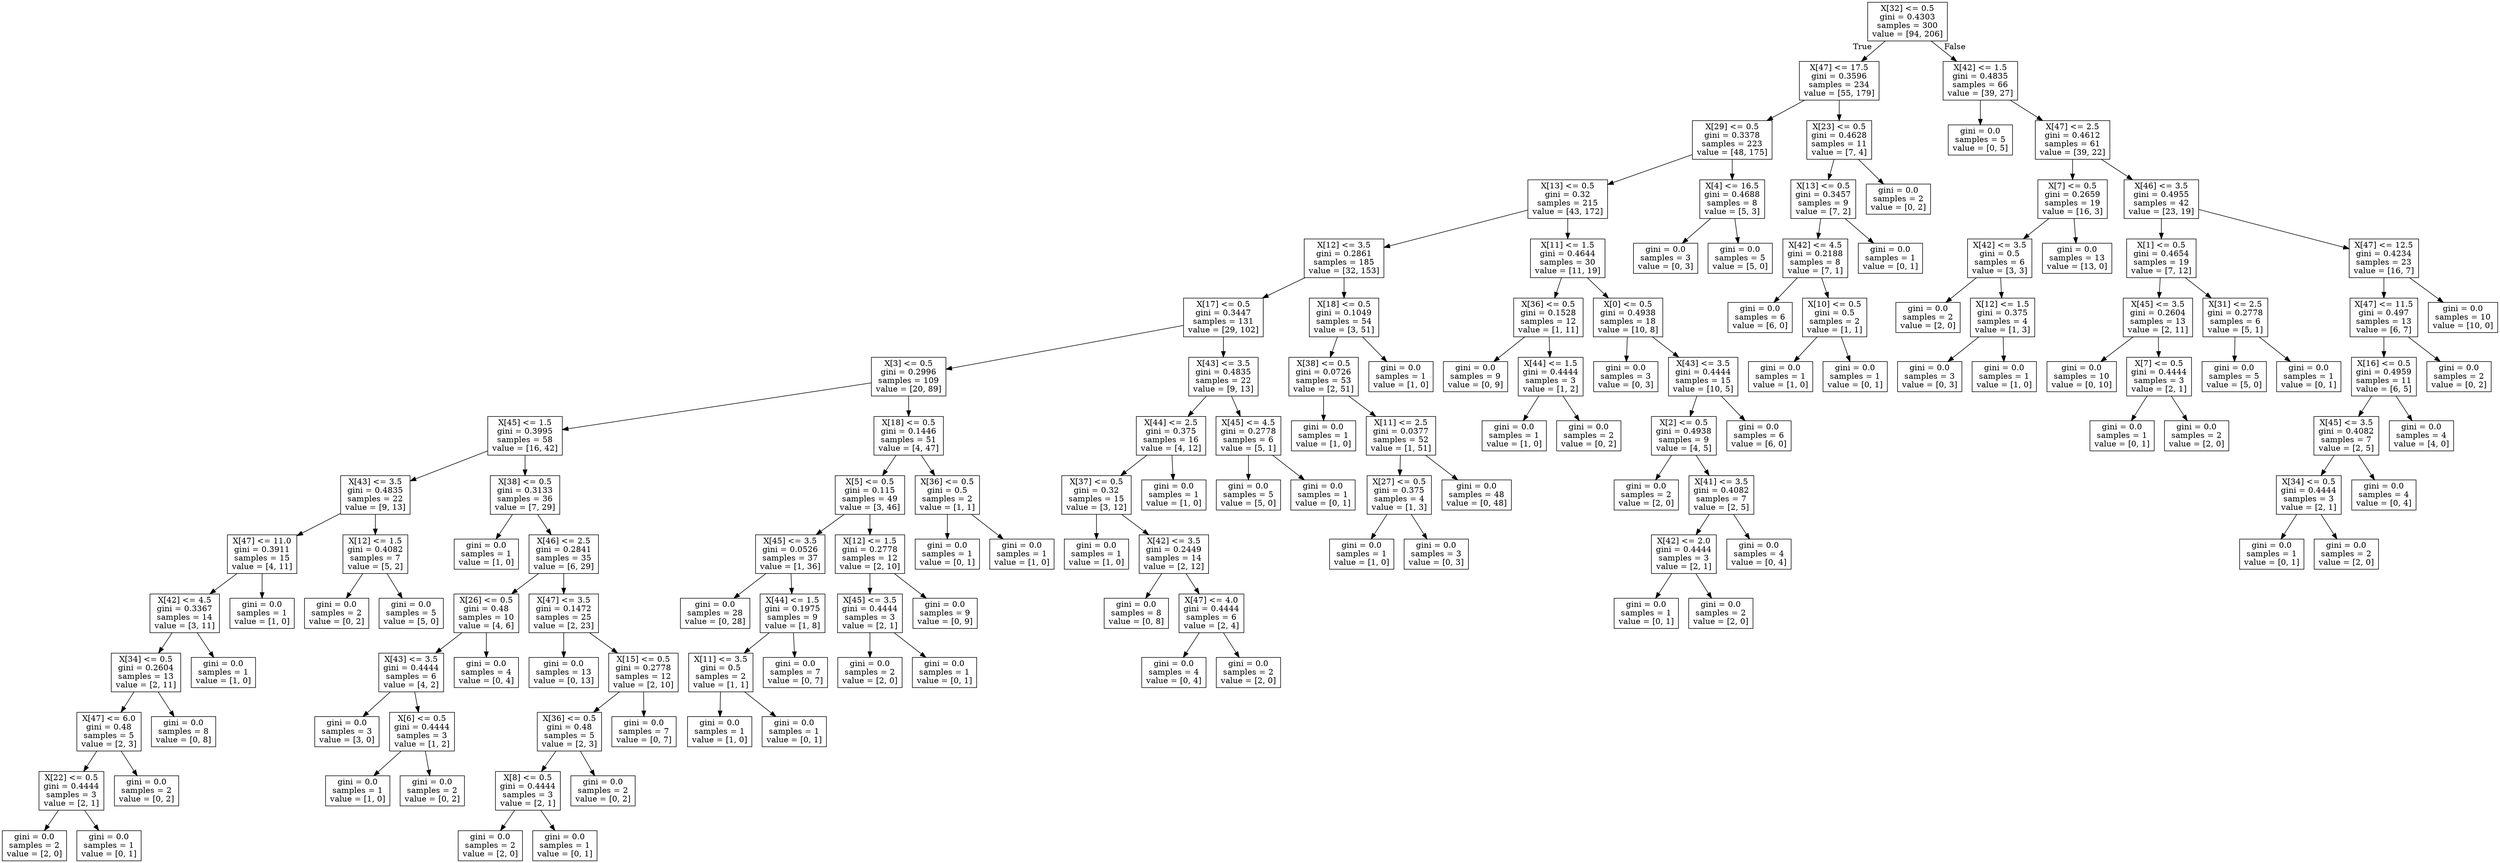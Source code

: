 digraph Tree {
node [shape=box] ;
0 [label="X[32] <= 0.5\ngini = 0.4303\nsamples = 300\nvalue = [94, 206]"] ;
1 [label="X[47] <= 17.5\ngini = 0.3596\nsamples = 234\nvalue = [55, 179]"] ;
0 -> 1 [labeldistance=2.5, labelangle=45, headlabel="True"] ;
2 [label="X[29] <= 0.5\ngini = 0.3378\nsamples = 223\nvalue = [48, 175]"] ;
1 -> 2 ;
3 [label="X[13] <= 0.5\ngini = 0.32\nsamples = 215\nvalue = [43, 172]"] ;
2 -> 3 ;
4 [label="X[12] <= 3.5\ngini = 0.2861\nsamples = 185\nvalue = [32, 153]"] ;
3 -> 4 ;
5 [label="X[17] <= 0.5\ngini = 0.3447\nsamples = 131\nvalue = [29, 102]"] ;
4 -> 5 ;
6 [label="X[3] <= 0.5\ngini = 0.2996\nsamples = 109\nvalue = [20, 89]"] ;
5 -> 6 ;
7 [label="X[45] <= 1.5\ngini = 0.3995\nsamples = 58\nvalue = [16, 42]"] ;
6 -> 7 ;
8 [label="X[43] <= 3.5\ngini = 0.4835\nsamples = 22\nvalue = [9, 13]"] ;
7 -> 8 ;
9 [label="X[47] <= 11.0\ngini = 0.3911\nsamples = 15\nvalue = [4, 11]"] ;
8 -> 9 ;
10 [label="X[42] <= 4.5\ngini = 0.3367\nsamples = 14\nvalue = [3, 11]"] ;
9 -> 10 ;
11 [label="X[34] <= 0.5\ngini = 0.2604\nsamples = 13\nvalue = [2, 11]"] ;
10 -> 11 ;
12 [label="X[47] <= 6.0\ngini = 0.48\nsamples = 5\nvalue = [2, 3]"] ;
11 -> 12 ;
13 [label="X[22] <= 0.5\ngini = 0.4444\nsamples = 3\nvalue = [2, 1]"] ;
12 -> 13 ;
14 [label="gini = 0.0\nsamples = 2\nvalue = [2, 0]"] ;
13 -> 14 ;
15 [label="gini = 0.0\nsamples = 1\nvalue = [0, 1]"] ;
13 -> 15 ;
16 [label="gini = 0.0\nsamples = 2\nvalue = [0, 2]"] ;
12 -> 16 ;
17 [label="gini = 0.0\nsamples = 8\nvalue = [0, 8]"] ;
11 -> 17 ;
18 [label="gini = 0.0\nsamples = 1\nvalue = [1, 0]"] ;
10 -> 18 ;
19 [label="gini = 0.0\nsamples = 1\nvalue = [1, 0]"] ;
9 -> 19 ;
20 [label="X[12] <= 1.5\ngini = 0.4082\nsamples = 7\nvalue = [5, 2]"] ;
8 -> 20 ;
21 [label="gini = 0.0\nsamples = 2\nvalue = [0, 2]"] ;
20 -> 21 ;
22 [label="gini = 0.0\nsamples = 5\nvalue = [5, 0]"] ;
20 -> 22 ;
23 [label="X[38] <= 0.5\ngini = 0.3133\nsamples = 36\nvalue = [7, 29]"] ;
7 -> 23 ;
24 [label="gini = 0.0\nsamples = 1\nvalue = [1, 0]"] ;
23 -> 24 ;
25 [label="X[46] <= 2.5\ngini = 0.2841\nsamples = 35\nvalue = [6, 29]"] ;
23 -> 25 ;
26 [label="X[26] <= 0.5\ngini = 0.48\nsamples = 10\nvalue = [4, 6]"] ;
25 -> 26 ;
27 [label="X[43] <= 3.5\ngini = 0.4444\nsamples = 6\nvalue = [4, 2]"] ;
26 -> 27 ;
28 [label="gini = 0.0\nsamples = 3\nvalue = [3, 0]"] ;
27 -> 28 ;
29 [label="X[6] <= 0.5\ngini = 0.4444\nsamples = 3\nvalue = [1, 2]"] ;
27 -> 29 ;
30 [label="gini = 0.0\nsamples = 1\nvalue = [1, 0]"] ;
29 -> 30 ;
31 [label="gini = 0.0\nsamples = 2\nvalue = [0, 2]"] ;
29 -> 31 ;
32 [label="gini = 0.0\nsamples = 4\nvalue = [0, 4]"] ;
26 -> 32 ;
33 [label="X[47] <= 3.5\ngini = 0.1472\nsamples = 25\nvalue = [2, 23]"] ;
25 -> 33 ;
34 [label="gini = 0.0\nsamples = 13\nvalue = [0, 13]"] ;
33 -> 34 ;
35 [label="X[15] <= 0.5\ngini = 0.2778\nsamples = 12\nvalue = [2, 10]"] ;
33 -> 35 ;
36 [label="X[36] <= 0.5\ngini = 0.48\nsamples = 5\nvalue = [2, 3]"] ;
35 -> 36 ;
37 [label="X[8] <= 0.5\ngini = 0.4444\nsamples = 3\nvalue = [2, 1]"] ;
36 -> 37 ;
38 [label="gini = 0.0\nsamples = 2\nvalue = [2, 0]"] ;
37 -> 38 ;
39 [label="gini = 0.0\nsamples = 1\nvalue = [0, 1]"] ;
37 -> 39 ;
40 [label="gini = 0.0\nsamples = 2\nvalue = [0, 2]"] ;
36 -> 40 ;
41 [label="gini = 0.0\nsamples = 7\nvalue = [0, 7]"] ;
35 -> 41 ;
42 [label="X[18] <= 0.5\ngini = 0.1446\nsamples = 51\nvalue = [4, 47]"] ;
6 -> 42 ;
43 [label="X[5] <= 0.5\ngini = 0.115\nsamples = 49\nvalue = [3, 46]"] ;
42 -> 43 ;
44 [label="X[45] <= 3.5\ngini = 0.0526\nsamples = 37\nvalue = [1, 36]"] ;
43 -> 44 ;
45 [label="gini = 0.0\nsamples = 28\nvalue = [0, 28]"] ;
44 -> 45 ;
46 [label="X[44] <= 1.5\ngini = 0.1975\nsamples = 9\nvalue = [1, 8]"] ;
44 -> 46 ;
47 [label="X[11] <= 3.5\ngini = 0.5\nsamples = 2\nvalue = [1, 1]"] ;
46 -> 47 ;
48 [label="gini = 0.0\nsamples = 1\nvalue = [1, 0]"] ;
47 -> 48 ;
49 [label="gini = 0.0\nsamples = 1\nvalue = [0, 1]"] ;
47 -> 49 ;
50 [label="gini = 0.0\nsamples = 7\nvalue = [0, 7]"] ;
46 -> 50 ;
51 [label="X[12] <= 1.5\ngini = 0.2778\nsamples = 12\nvalue = [2, 10]"] ;
43 -> 51 ;
52 [label="X[45] <= 3.5\ngini = 0.4444\nsamples = 3\nvalue = [2, 1]"] ;
51 -> 52 ;
53 [label="gini = 0.0\nsamples = 2\nvalue = [2, 0]"] ;
52 -> 53 ;
54 [label="gini = 0.0\nsamples = 1\nvalue = [0, 1]"] ;
52 -> 54 ;
55 [label="gini = 0.0\nsamples = 9\nvalue = [0, 9]"] ;
51 -> 55 ;
56 [label="X[36] <= 0.5\ngini = 0.5\nsamples = 2\nvalue = [1, 1]"] ;
42 -> 56 ;
57 [label="gini = 0.0\nsamples = 1\nvalue = [0, 1]"] ;
56 -> 57 ;
58 [label="gini = 0.0\nsamples = 1\nvalue = [1, 0]"] ;
56 -> 58 ;
59 [label="X[43] <= 3.5\ngini = 0.4835\nsamples = 22\nvalue = [9, 13]"] ;
5 -> 59 ;
60 [label="X[44] <= 2.5\ngini = 0.375\nsamples = 16\nvalue = [4, 12]"] ;
59 -> 60 ;
61 [label="X[37] <= 0.5\ngini = 0.32\nsamples = 15\nvalue = [3, 12]"] ;
60 -> 61 ;
62 [label="gini = 0.0\nsamples = 1\nvalue = [1, 0]"] ;
61 -> 62 ;
63 [label="X[42] <= 3.5\ngini = 0.2449\nsamples = 14\nvalue = [2, 12]"] ;
61 -> 63 ;
64 [label="gini = 0.0\nsamples = 8\nvalue = [0, 8]"] ;
63 -> 64 ;
65 [label="X[47] <= 4.0\ngini = 0.4444\nsamples = 6\nvalue = [2, 4]"] ;
63 -> 65 ;
66 [label="gini = 0.0\nsamples = 4\nvalue = [0, 4]"] ;
65 -> 66 ;
67 [label="gini = 0.0\nsamples = 2\nvalue = [2, 0]"] ;
65 -> 67 ;
68 [label="gini = 0.0\nsamples = 1\nvalue = [1, 0]"] ;
60 -> 68 ;
69 [label="X[45] <= 4.5\ngini = 0.2778\nsamples = 6\nvalue = [5, 1]"] ;
59 -> 69 ;
70 [label="gini = 0.0\nsamples = 5\nvalue = [5, 0]"] ;
69 -> 70 ;
71 [label="gini = 0.0\nsamples = 1\nvalue = [0, 1]"] ;
69 -> 71 ;
72 [label="X[18] <= 0.5\ngini = 0.1049\nsamples = 54\nvalue = [3, 51]"] ;
4 -> 72 ;
73 [label="X[38] <= 0.5\ngini = 0.0726\nsamples = 53\nvalue = [2, 51]"] ;
72 -> 73 ;
74 [label="gini = 0.0\nsamples = 1\nvalue = [1, 0]"] ;
73 -> 74 ;
75 [label="X[11] <= 2.5\ngini = 0.0377\nsamples = 52\nvalue = [1, 51]"] ;
73 -> 75 ;
76 [label="X[27] <= 0.5\ngini = 0.375\nsamples = 4\nvalue = [1, 3]"] ;
75 -> 76 ;
77 [label="gini = 0.0\nsamples = 1\nvalue = [1, 0]"] ;
76 -> 77 ;
78 [label="gini = 0.0\nsamples = 3\nvalue = [0, 3]"] ;
76 -> 78 ;
79 [label="gini = 0.0\nsamples = 48\nvalue = [0, 48]"] ;
75 -> 79 ;
80 [label="gini = 0.0\nsamples = 1\nvalue = [1, 0]"] ;
72 -> 80 ;
81 [label="X[11] <= 1.5\ngini = 0.4644\nsamples = 30\nvalue = [11, 19]"] ;
3 -> 81 ;
82 [label="X[36] <= 0.5\ngini = 0.1528\nsamples = 12\nvalue = [1, 11]"] ;
81 -> 82 ;
83 [label="gini = 0.0\nsamples = 9\nvalue = [0, 9]"] ;
82 -> 83 ;
84 [label="X[44] <= 1.5\ngini = 0.4444\nsamples = 3\nvalue = [1, 2]"] ;
82 -> 84 ;
85 [label="gini = 0.0\nsamples = 1\nvalue = [1, 0]"] ;
84 -> 85 ;
86 [label="gini = 0.0\nsamples = 2\nvalue = [0, 2]"] ;
84 -> 86 ;
87 [label="X[0] <= 0.5\ngini = 0.4938\nsamples = 18\nvalue = [10, 8]"] ;
81 -> 87 ;
88 [label="gini = 0.0\nsamples = 3\nvalue = [0, 3]"] ;
87 -> 88 ;
89 [label="X[43] <= 3.5\ngini = 0.4444\nsamples = 15\nvalue = [10, 5]"] ;
87 -> 89 ;
90 [label="X[2] <= 0.5\ngini = 0.4938\nsamples = 9\nvalue = [4, 5]"] ;
89 -> 90 ;
91 [label="gini = 0.0\nsamples = 2\nvalue = [2, 0]"] ;
90 -> 91 ;
92 [label="X[41] <= 3.5\ngini = 0.4082\nsamples = 7\nvalue = [2, 5]"] ;
90 -> 92 ;
93 [label="X[42] <= 2.0\ngini = 0.4444\nsamples = 3\nvalue = [2, 1]"] ;
92 -> 93 ;
94 [label="gini = 0.0\nsamples = 1\nvalue = [0, 1]"] ;
93 -> 94 ;
95 [label="gini = 0.0\nsamples = 2\nvalue = [2, 0]"] ;
93 -> 95 ;
96 [label="gini = 0.0\nsamples = 4\nvalue = [0, 4]"] ;
92 -> 96 ;
97 [label="gini = 0.0\nsamples = 6\nvalue = [6, 0]"] ;
89 -> 97 ;
98 [label="X[4] <= 16.5\ngini = 0.4688\nsamples = 8\nvalue = [5, 3]"] ;
2 -> 98 ;
99 [label="gini = 0.0\nsamples = 3\nvalue = [0, 3]"] ;
98 -> 99 ;
100 [label="gini = 0.0\nsamples = 5\nvalue = [5, 0]"] ;
98 -> 100 ;
101 [label="X[23] <= 0.5\ngini = 0.4628\nsamples = 11\nvalue = [7, 4]"] ;
1 -> 101 ;
102 [label="X[13] <= 0.5\ngini = 0.3457\nsamples = 9\nvalue = [7, 2]"] ;
101 -> 102 ;
103 [label="X[42] <= 4.5\ngini = 0.2188\nsamples = 8\nvalue = [7, 1]"] ;
102 -> 103 ;
104 [label="gini = 0.0\nsamples = 6\nvalue = [6, 0]"] ;
103 -> 104 ;
105 [label="X[10] <= 0.5\ngini = 0.5\nsamples = 2\nvalue = [1, 1]"] ;
103 -> 105 ;
106 [label="gini = 0.0\nsamples = 1\nvalue = [1, 0]"] ;
105 -> 106 ;
107 [label="gini = 0.0\nsamples = 1\nvalue = [0, 1]"] ;
105 -> 107 ;
108 [label="gini = 0.0\nsamples = 1\nvalue = [0, 1]"] ;
102 -> 108 ;
109 [label="gini = 0.0\nsamples = 2\nvalue = [0, 2]"] ;
101 -> 109 ;
110 [label="X[42] <= 1.5\ngini = 0.4835\nsamples = 66\nvalue = [39, 27]"] ;
0 -> 110 [labeldistance=2.5, labelangle=-45, headlabel="False"] ;
111 [label="gini = 0.0\nsamples = 5\nvalue = [0, 5]"] ;
110 -> 111 ;
112 [label="X[47] <= 2.5\ngini = 0.4612\nsamples = 61\nvalue = [39, 22]"] ;
110 -> 112 ;
113 [label="X[7] <= 0.5\ngini = 0.2659\nsamples = 19\nvalue = [16, 3]"] ;
112 -> 113 ;
114 [label="X[42] <= 3.5\ngini = 0.5\nsamples = 6\nvalue = [3, 3]"] ;
113 -> 114 ;
115 [label="gini = 0.0\nsamples = 2\nvalue = [2, 0]"] ;
114 -> 115 ;
116 [label="X[12] <= 1.5\ngini = 0.375\nsamples = 4\nvalue = [1, 3]"] ;
114 -> 116 ;
117 [label="gini = 0.0\nsamples = 3\nvalue = [0, 3]"] ;
116 -> 117 ;
118 [label="gini = 0.0\nsamples = 1\nvalue = [1, 0]"] ;
116 -> 118 ;
119 [label="gini = 0.0\nsamples = 13\nvalue = [13, 0]"] ;
113 -> 119 ;
120 [label="X[46] <= 3.5\ngini = 0.4955\nsamples = 42\nvalue = [23, 19]"] ;
112 -> 120 ;
121 [label="X[1] <= 0.5\ngini = 0.4654\nsamples = 19\nvalue = [7, 12]"] ;
120 -> 121 ;
122 [label="X[45] <= 3.5\ngini = 0.2604\nsamples = 13\nvalue = [2, 11]"] ;
121 -> 122 ;
123 [label="gini = 0.0\nsamples = 10\nvalue = [0, 10]"] ;
122 -> 123 ;
124 [label="X[7] <= 0.5\ngini = 0.4444\nsamples = 3\nvalue = [2, 1]"] ;
122 -> 124 ;
125 [label="gini = 0.0\nsamples = 1\nvalue = [0, 1]"] ;
124 -> 125 ;
126 [label="gini = 0.0\nsamples = 2\nvalue = [2, 0]"] ;
124 -> 126 ;
127 [label="X[31] <= 2.5\ngini = 0.2778\nsamples = 6\nvalue = [5, 1]"] ;
121 -> 127 ;
128 [label="gini = 0.0\nsamples = 5\nvalue = [5, 0]"] ;
127 -> 128 ;
129 [label="gini = 0.0\nsamples = 1\nvalue = [0, 1]"] ;
127 -> 129 ;
130 [label="X[47] <= 12.5\ngini = 0.4234\nsamples = 23\nvalue = [16, 7]"] ;
120 -> 130 ;
131 [label="X[47] <= 11.5\ngini = 0.497\nsamples = 13\nvalue = [6, 7]"] ;
130 -> 131 ;
132 [label="X[16] <= 0.5\ngini = 0.4959\nsamples = 11\nvalue = [6, 5]"] ;
131 -> 132 ;
133 [label="X[45] <= 3.5\ngini = 0.4082\nsamples = 7\nvalue = [2, 5]"] ;
132 -> 133 ;
134 [label="X[34] <= 0.5\ngini = 0.4444\nsamples = 3\nvalue = [2, 1]"] ;
133 -> 134 ;
135 [label="gini = 0.0\nsamples = 1\nvalue = [0, 1]"] ;
134 -> 135 ;
136 [label="gini = 0.0\nsamples = 2\nvalue = [2, 0]"] ;
134 -> 136 ;
137 [label="gini = 0.0\nsamples = 4\nvalue = [0, 4]"] ;
133 -> 137 ;
138 [label="gini = 0.0\nsamples = 4\nvalue = [4, 0]"] ;
132 -> 138 ;
139 [label="gini = 0.0\nsamples = 2\nvalue = [0, 2]"] ;
131 -> 139 ;
140 [label="gini = 0.0\nsamples = 10\nvalue = [10, 0]"] ;
130 -> 140 ;
}